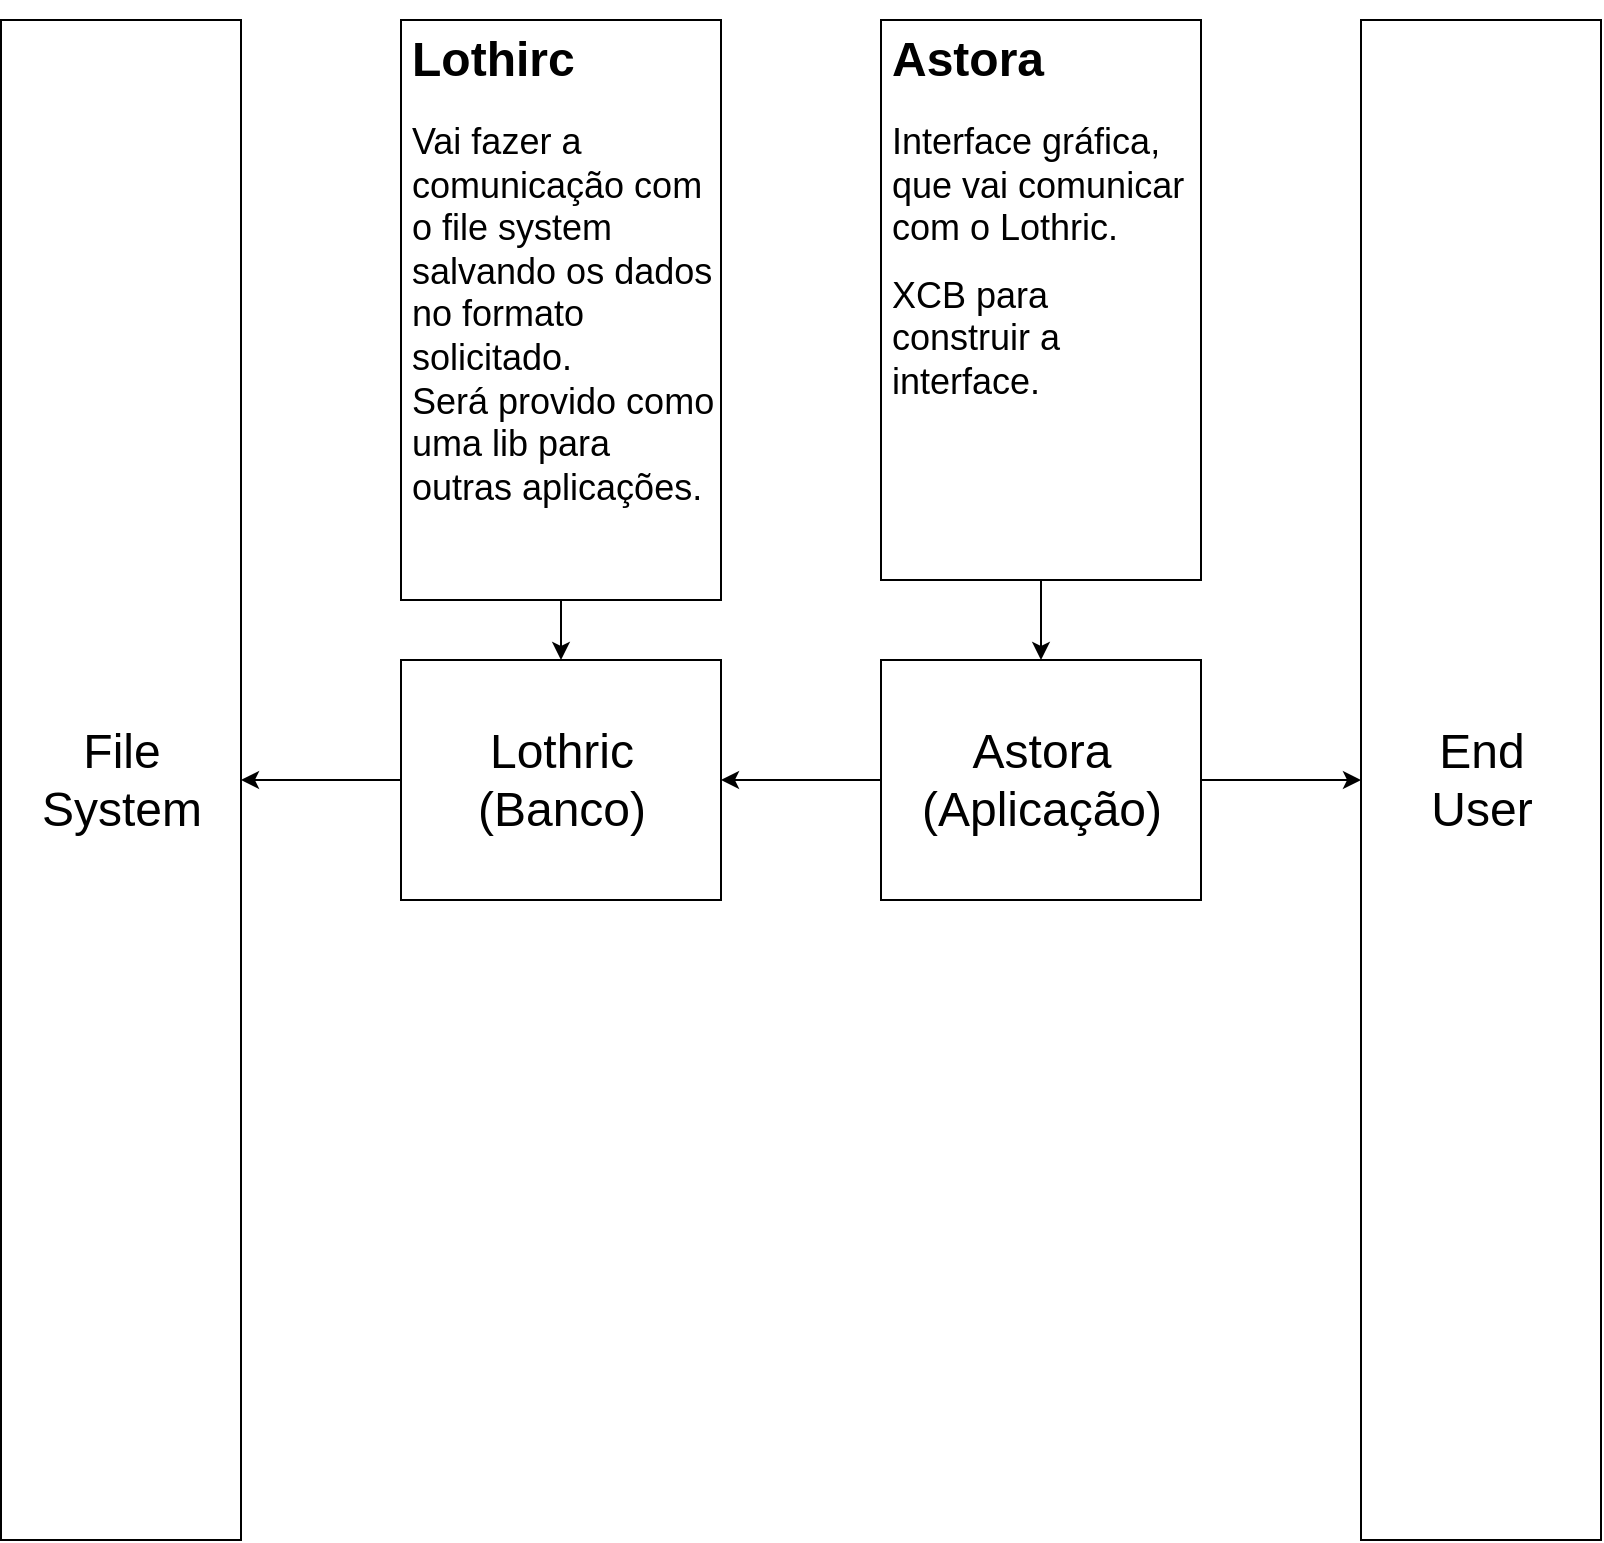 <mxfile version="10.7.7" type="device"><diagram id="8NcUBZGhNDh6x7lWFhrL" name="Page-1"><mxGraphModel dx="1394" dy="814" grid="1" gridSize="10" guides="1" tooltips="1" connect="1" arrows="1" fold="1" page="1" pageScale="1" pageWidth="850" pageHeight="1100" math="0" shadow="0"><root><mxCell id="0"/><mxCell id="1" parent="0"/><mxCell id="am_aD7W3dG_DCO6WrSkL-1" value="&lt;font style=&quot;font-size: 24px&quot;&gt;File System&lt;/font&gt;" style="rounded=0;whiteSpace=wrap;html=1;" vertex="1" parent="1"><mxGeometry x="24.5" y="40" width="120" height="760" as="geometry"/></mxCell><mxCell id="am_aD7W3dG_DCO6WrSkL-2" value="&lt;font style=&quot;font-size: 24px&quot;&gt;End&lt;br&gt;User&lt;br&gt;&lt;/font&gt;" style="rounded=0;whiteSpace=wrap;html=1;" vertex="1" parent="1"><mxGeometry x="704.5" y="40" width="120" height="760" as="geometry"/></mxCell><mxCell id="am_aD7W3dG_DCO6WrSkL-4" style="edgeStyle=orthogonalEdgeStyle;rounded=0;orthogonalLoop=1;jettySize=auto;html=1;entryX=1;entryY=0.5;entryDx=0;entryDy=0;" edge="1" parent="1" source="am_aD7W3dG_DCO6WrSkL-3" target="am_aD7W3dG_DCO6WrSkL-1"><mxGeometry relative="1" as="geometry"/></mxCell><mxCell id="am_aD7W3dG_DCO6WrSkL-3" value="&lt;font style=&quot;font-size: 24px&quot;&gt;Lothric&lt;br&gt;(Banco)&lt;br&gt;&lt;/font&gt;" style="rounded=0;whiteSpace=wrap;html=1;" vertex="1" parent="1"><mxGeometry x="224.5" y="360" width="160" height="120" as="geometry"/></mxCell><mxCell id="am_aD7W3dG_DCO6WrSkL-6" style="edgeStyle=orthogonalEdgeStyle;rounded=0;orthogonalLoop=1;jettySize=auto;html=1;entryX=0;entryY=0.5;entryDx=0;entryDy=0;" edge="1" parent="1" source="am_aD7W3dG_DCO6WrSkL-5" target="am_aD7W3dG_DCO6WrSkL-2"><mxGeometry relative="1" as="geometry"/></mxCell><mxCell id="am_aD7W3dG_DCO6WrSkL-7" style="edgeStyle=orthogonalEdgeStyle;rounded=0;orthogonalLoop=1;jettySize=auto;html=1;entryX=1;entryY=0.5;entryDx=0;entryDy=0;" edge="1" parent="1" source="am_aD7W3dG_DCO6WrSkL-5" target="am_aD7W3dG_DCO6WrSkL-3"><mxGeometry relative="1" as="geometry"/></mxCell><mxCell id="am_aD7W3dG_DCO6WrSkL-5" value="&lt;font style=&quot;font-size: 24px&quot;&gt;Astora&lt;br&gt;(Aplicação)&lt;br&gt;&lt;/font&gt;" style="rounded=0;whiteSpace=wrap;html=1;" vertex="1" parent="1"><mxGeometry x="464.5" y="360" width="160" height="120" as="geometry"/></mxCell><mxCell id="am_aD7W3dG_DCO6WrSkL-9" style="edgeStyle=orthogonalEdgeStyle;rounded=0;orthogonalLoop=1;jettySize=auto;html=1;entryX=0.5;entryY=0;entryDx=0;entryDy=0;" edge="1" parent="1" source="am_aD7W3dG_DCO6WrSkL-8" target="am_aD7W3dG_DCO6WrSkL-5"><mxGeometry relative="1" as="geometry"/></mxCell><mxCell id="am_aD7W3dG_DCO6WrSkL-8" value="&lt;h1&gt;Astora&lt;/h1&gt;&lt;p&gt;&lt;font style=&quot;font-size: 18px&quot;&gt;Interface gráfica, que vai comunicar com o Lothric.&lt;/font&gt;&lt;/p&gt;&lt;p&gt;&lt;font style=&quot;font-size: 18px&quot;&gt;XCB para construir a interface.&lt;/font&gt;&lt;/p&gt;" style="text;html=1;strokeColor=#000000;fillColor=none;spacing=5;spacingTop=-20;whiteSpace=wrap;overflow=hidden;rounded=0;" vertex="1" parent="1"><mxGeometry x="464.5" y="40" width="160" height="280" as="geometry"/></mxCell><mxCell id="am_aD7W3dG_DCO6WrSkL-11" style="edgeStyle=orthogonalEdgeStyle;rounded=0;orthogonalLoop=1;jettySize=auto;html=1;" edge="1" parent="1" source="am_aD7W3dG_DCO6WrSkL-10" target="am_aD7W3dG_DCO6WrSkL-3"><mxGeometry relative="1" as="geometry"/></mxCell><mxCell id="am_aD7W3dG_DCO6WrSkL-10" value="&lt;h1&gt;Lothirc&lt;/h1&gt;&lt;p&gt;&lt;span style=&quot;font-size: 18px&quot;&gt;Vai fazer a comunicação com o file system salvando os dados no formato solicitado.&lt;br&gt;Será provido como uma lib para outras aplicações.&lt;/span&gt;&lt;/p&gt;" style="text;html=1;strokeColor=#000000;fillColor=none;spacing=5;spacingTop=-20;whiteSpace=wrap;overflow=hidden;rounded=0;" vertex="1" parent="1"><mxGeometry x="224.5" y="40" width="160" height="290" as="geometry"/></mxCell></root></mxGraphModel></diagram></mxfile>